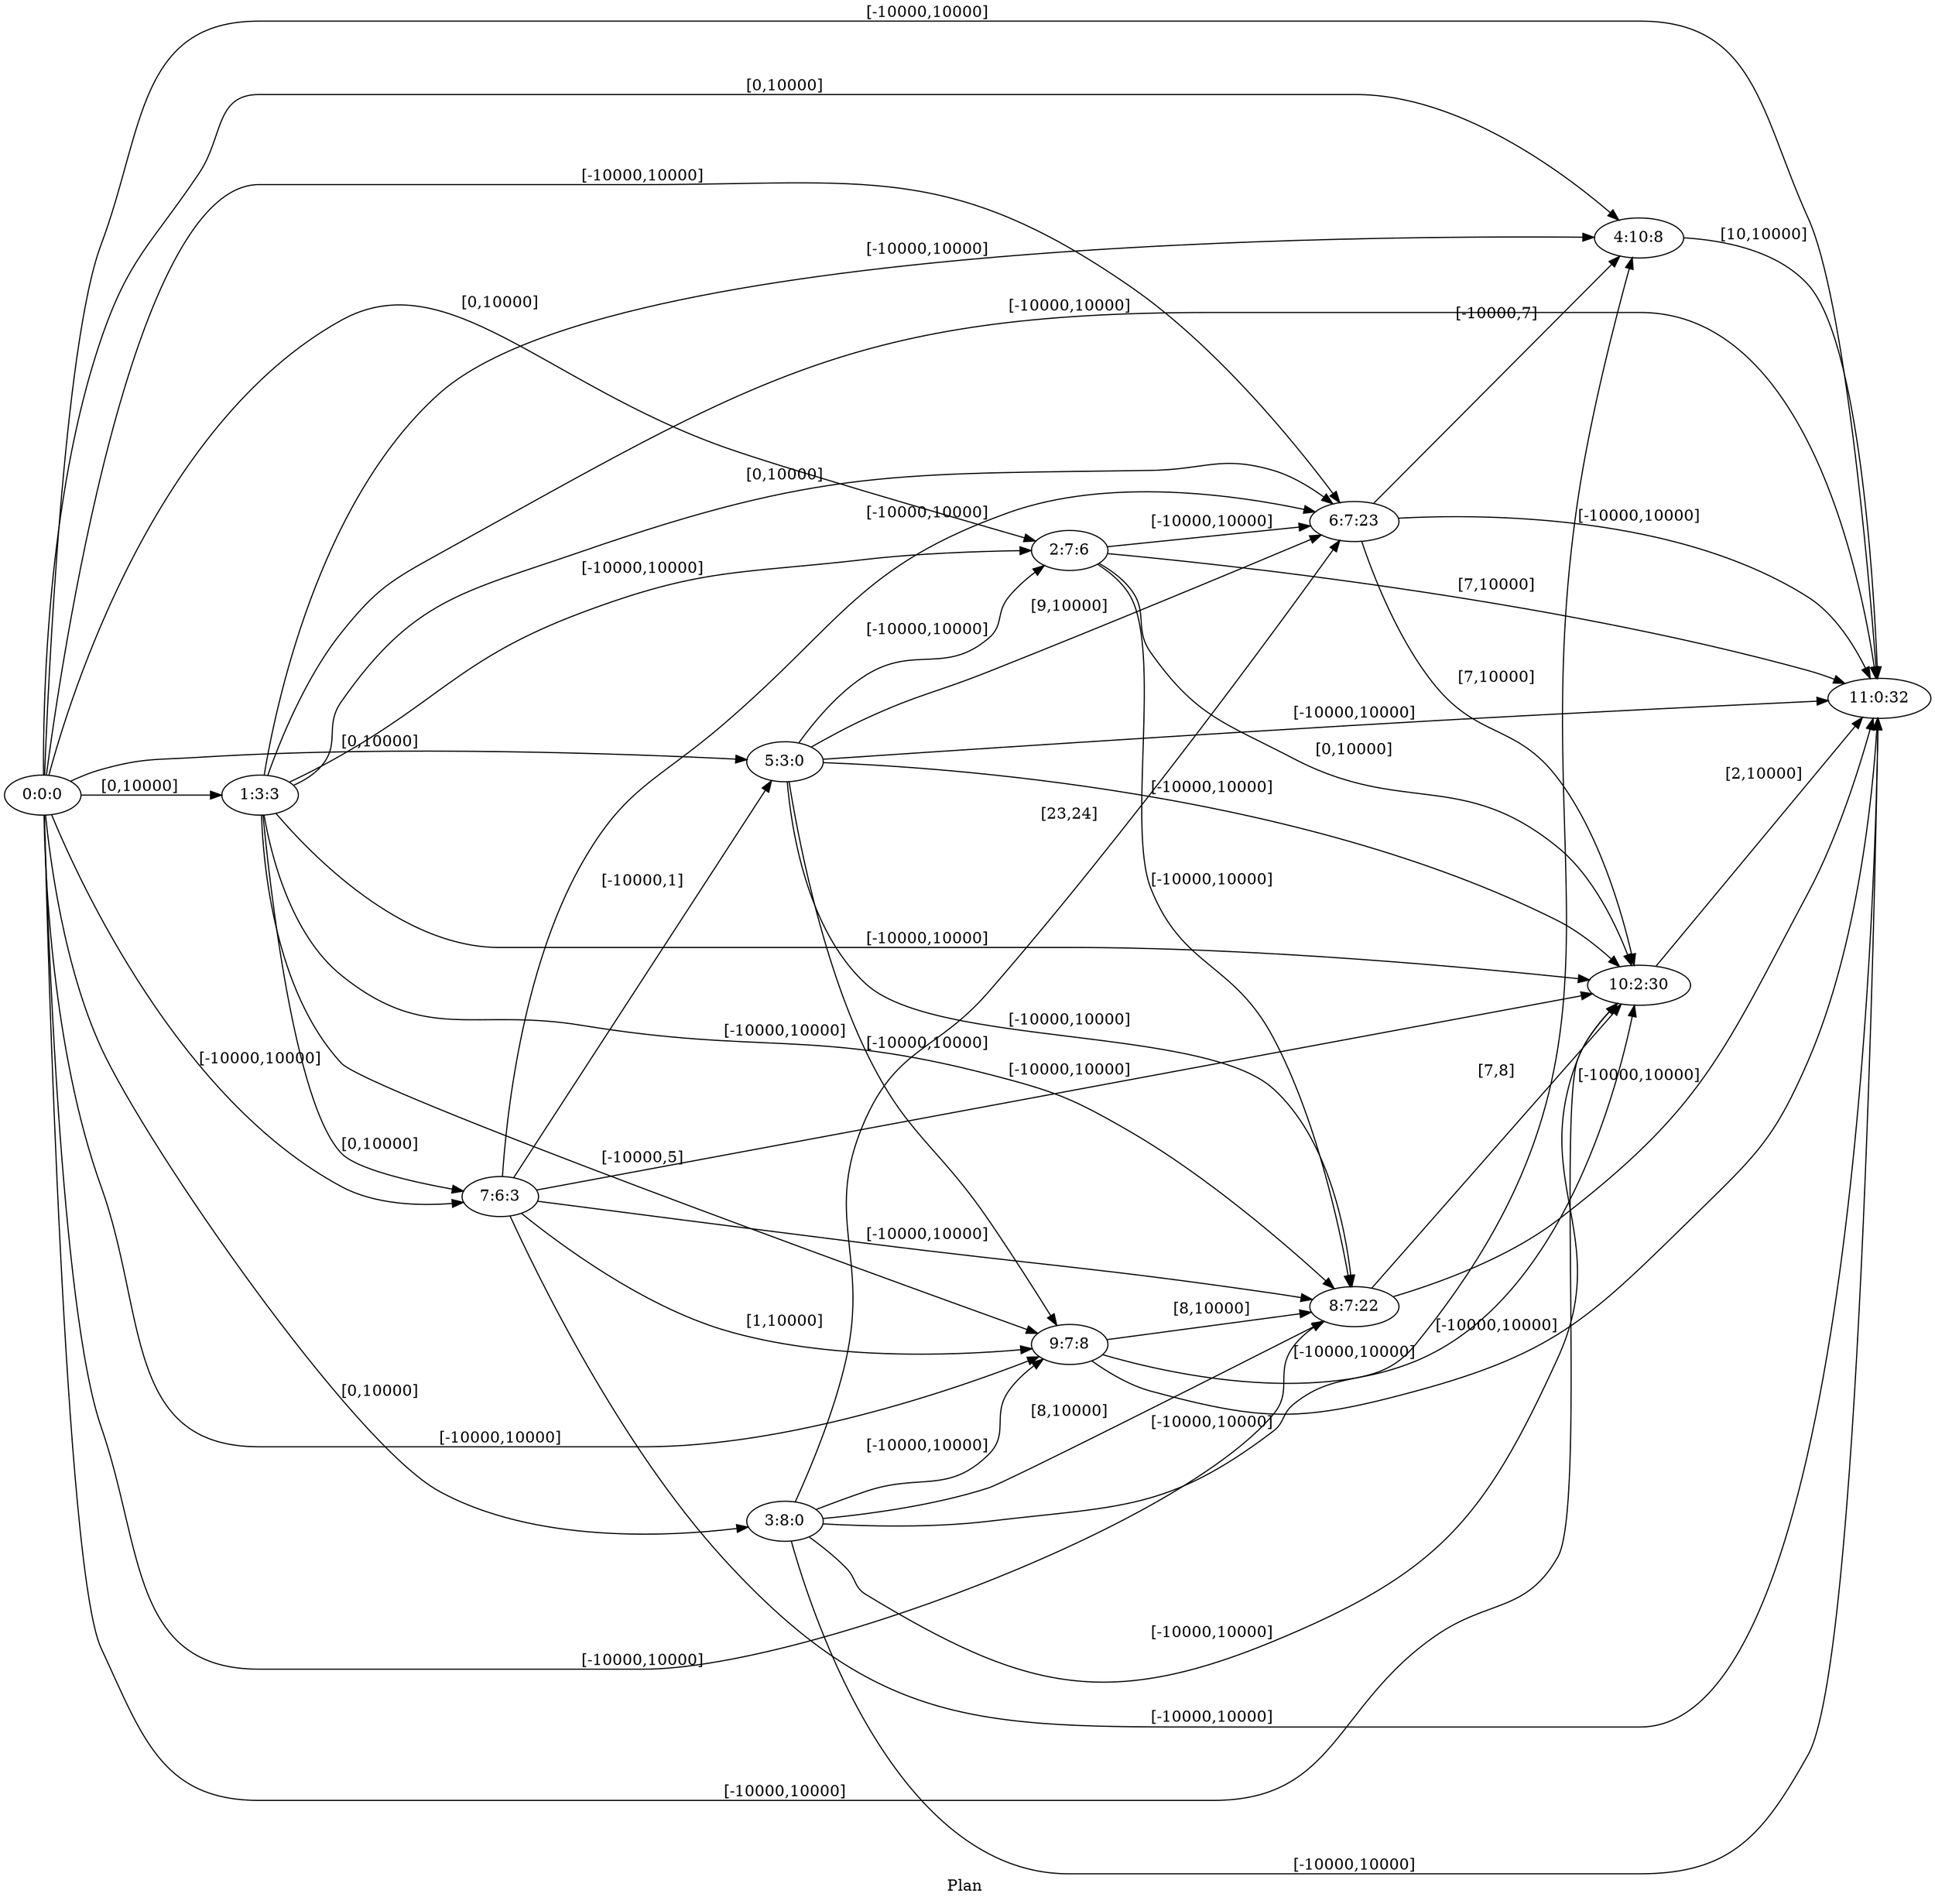 digraph G {
 rankdir = LR;
 nodesep = .45; 
 size = 30;
label="Plan ";
 fldt = 0.588882;
"0:0:0"->"1:3:3"[ label = "[0,10000]"];
"0:0:0"->"2:7:6"[ label = "[0,10000]"];
"0:0:0"->"3:8:0"[ label = "[0,10000]"];
"0:0:0"->"4:10:8"[ label = "[0,10000]"];
"0:0:0"->"5:3:0"[ label = "[0,10000]"];
"0:0:0"->"6:7:23"[ label = "[-10000,10000]"];
"0:0:0"->"7:6:3"[ label = "[-10000,10000]"];
"0:0:0"->"8:7:22"[ label = "[-10000,10000]"];
"0:0:0"->"9:7:8"[ label = "[-10000,10000]"];
"0:0:0"->"10:2:30"[ label = "[-10000,10000]"];
"0:0:0"->"11:0:32"[ label = "[-10000,10000]"];
"1:3:3"->"2:7:6"[ label = "[-10000,10000]"];
"1:3:3"->"4:10:8"[ label = "[-10000,10000]"];
"1:3:3"->"6:7:23"[ label = "[0,10000]"];
"1:3:3"->"7:6:3"[ label = "[0,10000]"];
"1:3:3"->"8:7:22"[ label = "[-10000,10000]"];
"1:3:3"->"9:7:8"[ label = "[-10000,5]"];
"1:3:3"->"10:2:30"[ label = "[-10000,10000]"];
"1:3:3"->"11:0:32"[ label = "[-10000,10000]"];
"2:7:6"->"6:7:23"[ label = "[-10000,10000]"];
"2:7:6"->"8:7:22"[ label = "[-10000,10000]"];
"2:7:6"->"10:2:30"[ label = "[0,10000]"];
"2:7:6"->"11:0:32"[ label = "[7,10000]"];
"3:8:0"->"4:10:8"[ label = "[-10000,10000]"];
"3:8:0"->"6:7:23"[ label = "[23,24]"];
"3:8:0"->"8:7:22"[ label = "[8,10000]"];
"3:8:0"->"9:7:8"[ label = "[-10000,10000]"];
"3:8:0"->"10:2:30"[ label = "[-10000,10000]"];
"3:8:0"->"11:0:32"[ label = "[-10000,10000]"];
"4:10:8"->"11:0:32"[ label = "[10,10000]"];
"5:3:0"->"2:7:6"[ label = "[-10000,10000]"];
"5:3:0"->"6:7:23"[ label = "[9,10000]"];
"5:3:0"->"8:7:22"[ label = "[-10000,10000]"];
"5:3:0"->"9:7:8"[ label = "[-10000,10000]"];
"5:3:0"->"10:2:30"[ label = "[-10000,10000]"];
"5:3:0"->"11:0:32"[ label = "[-10000,10000]"];
"6:7:23"->"4:10:8"[ label = "[-10000,7]"];
"6:7:23"->"10:2:30"[ label = "[7,10000]"];
"6:7:23"->"11:0:32"[ label = "[-10000,10000]"];
"7:6:3"->"5:3:0"[ label = "[-10000,1]"];
"7:6:3"->"6:7:23"[ label = "[-10000,10000]"];
"7:6:3"->"8:7:22"[ label = "[-10000,10000]"];
"7:6:3"->"9:7:8"[ label = "[1,10000]"];
"7:6:3"->"10:2:30"[ label = "[-10000,10000]"];
"7:6:3"->"11:0:32"[ label = "[-10000,10000]"];
"8:7:22"->"10:2:30"[ label = "[7,8]"];
"8:7:22"->"11:0:32"[ label = "[-10000,10000]"];
"9:7:8"->"8:7:22"[ label = "[8,10000]"];
"9:7:8"->"10:2:30"[ label = "[-10000,10000]"];
"9:7:8"->"11:0:32"[ label = "[-10000,10000]"];
"10:2:30"->"11:0:32"[ label = "[2,10000]"];
}
